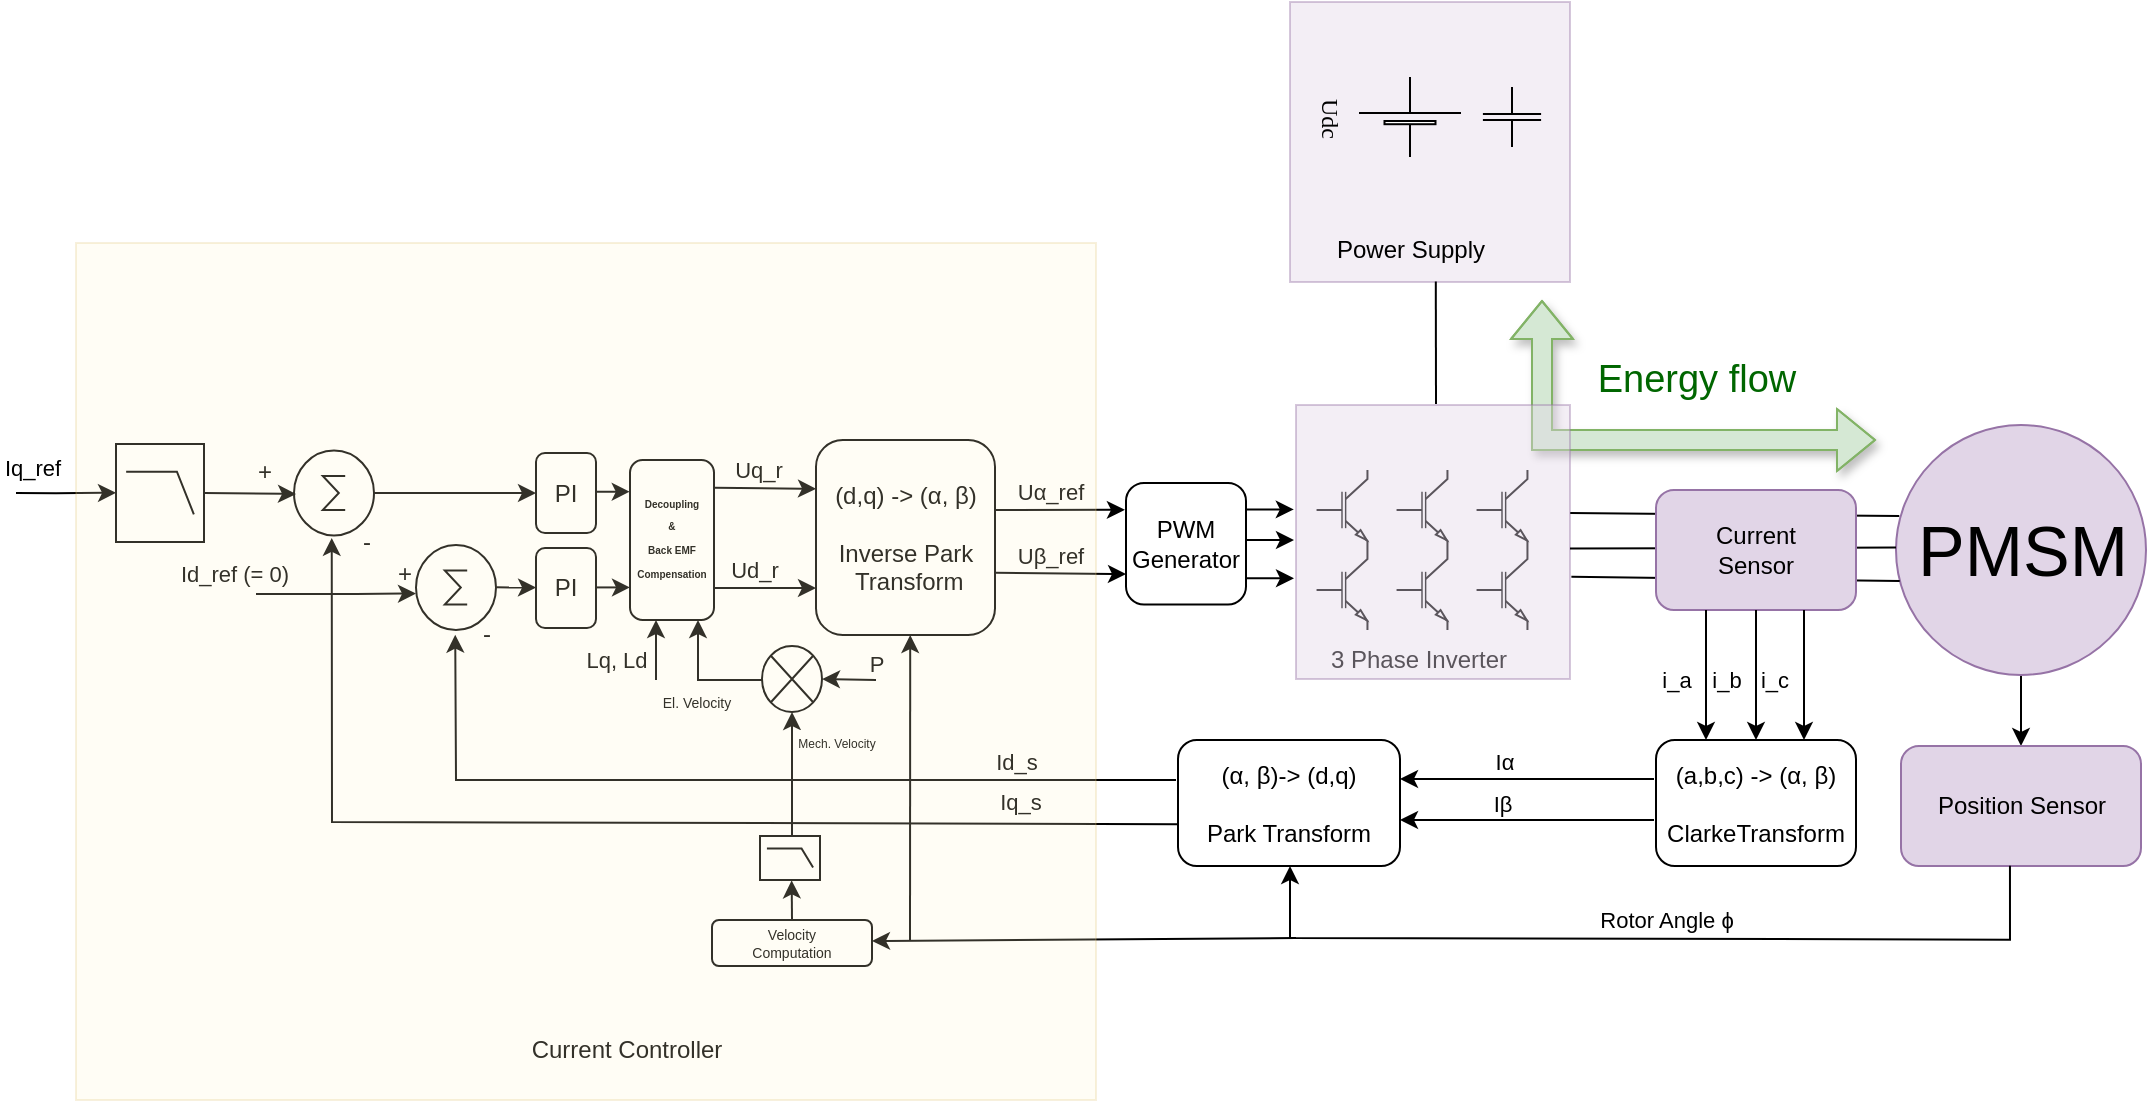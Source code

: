 <mxfile version="21.7.1" type="device">
  <diagram name="Page-1" id="7e0a89b8-554c-2b80-1dc8-d5c74ca68de4">
    <mxGraphModel dx="1221" dy="704" grid="1" gridSize="10" guides="1" tooltips="1" connect="1" arrows="1" fold="1" page="1" pageScale="1" pageWidth="1100" pageHeight="850" background="none" math="0" shadow="0">
      <root>
        <mxCell id="0" />
        <mxCell id="1" parent="0" />
        <mxCell id="mJmgIE37o_1EEMdudaHA-1" value="" style="verticalLabelPosition=bottom;shadow=0;dashed=0;align=center;html=1;verticalAlign=top;shape=mxgraph.electrical.logic_gates.lowpass_filter;" parent="1" vertex="1">
          <mxGeometry x="60" y="482" width="44" height="49" as="geometry" />
        </mxCell>
        <mxCell id="mJmgIE37o_1EEMdudaHA-68" value="" style="edgeStyle=orthogonalEdgeStyle;rounded=0;orthogonalLoop=1;jettySize=auto;html=1;" parent="1" source="mJmgIE37o_1EEMdudaHA-2" target="mJmgIE37o_1EEMdudaHA-65" edge="1">
          <mxGeometry relative="1" as="geometry" />
        </mxCell>
        <mxCell id="mJmgIE37o_1EEMdudaHA-2" value="PMSM" style="verticalLabelPosition=middle;shadow=0;dashed=0;align=center;html=1;verticalAlign=middle;strokeWidth=1;shape=ellipse;aspect=fixed;fontSize=35;fillColor=#e1d5e7;strokeColor=#9673a6;" parent="1" vertex="1">
          <mxGeometry x="950" y="472.5" width="125" height="125" as="geometry" />
        </mxCell>
        <mxCell id="mJmgIE37o_1EEMdudaHA-8" value="" style="verticalLabelPosition=bottom;shadow=0;dashed=0;align=center;html=1;verticalAlign=top;shape=mxgraph.electrical.transistors.nigbt;" parent="1" vertex="1">
          <mxGeometry x="653" y="495" width="40" height="40" as="geometry" />
        </mxCell>
        <mxCell id="mJmgIE37o_1EEMdudaHA-9" value="" style="verticalLabelPosition=bottom;shadow=0;dashed=0;align=center;html=1;verticalAlign=top;shape=mxgraph.electrical.transistors.nigbt;" parent="1" vertex="1">
          <mxGeometry x="653" y="535" width="40" height="40" as="geometry" />
        </mxCell>
        <mxCell id="mJmgIE37o_1EEMdudaHA-10" value="" style="verticalLabelPosition=bottom;shadow=0;dashed=0;align=center;html=1;verticalAlign=top;shape=mxgraph.electrical.transistors.nigbt;" parent="1" vertex="1">
          <mxGeometry x="693" y="495" width="40" height="40" as="geometry" />
        </mxCell>
        <mxCell id="mJmgIE37o_1EEMdudaHA-11" value="" style="verticalLabelPosition=bottom;shadow=0;dashed=0;align=center;html=1;verticalAlign=top;shape=mxgraph.electrical.transistors.nigbt;" parent="1" vertex="1">
          <mxGeometry x="693" y="535" width="40" height="40" as="geometry" />
        </mxCell>
        <mxCell id="mJmgIE37o_1EEMdudaHA-12" value="" style="verticalLabelPosition=bottom;shadow=0;dashed=0;align=center;html=1;verticalAlign=top;shape=mxgraph.electrical.transistors.nigbt;" parent="1" vertex="1">
          <mxGeometry x="733" y="495" width="40" height="40" as="geometry" />
        </mxCell>
        <mxCell id="mJmgIE37o_1EEMdudaHA-13" value="" style="verticalLabelPosition=bottom;shadow=0;dashed=0;align=center;html=1;verticalAlign=top;shape=mxgraph.electrical.transistors.nigbt;" parent="1" vertex="1">
          <mxGeometry x="733" y="535" width="40" height="40" as="geometry" />
        </mxCell>
        <mxCell id="mJmgIE37o_1EEMdudaHA-28" value="3 Phase Inverter" style="text;html=1;align=center;verticalAlign=middle;resizable=0;points=[];autosize=1;strokeColor=none;fillColor=none;" parent="1" vertex="1">
          <mxGeometry x="655.5" y="575" width="110" height="30" as="geometry" />
        </mxCell>
        <mxCell id="mJmgIE37o_1EEMdudaHA-31" value="Current Controller" style="text;html=1;align=center;verticalAlign=middle;resizable=0;points=[];autosize=1;strokeColor=none;fillColor=none;" parent="1" vertex="1">
          <mxGeometry x="260" y="770" width="110" height="30" as="geometry" />
        </mxCell>
        <mxCell id="mJmgIE37o_1EEMdudaHA-32" value="" style="shape=flexArrow;endArrow=classic;startArrow=classic;html=1;rounded=0;fillColor=#d5e8d4;strokeColor=#82b366;gradientColor=none;shadow=1;" parent="1" edge="1">
          <mxGeometry width="100" height="100" relative="1" as="geometry">
            <mxPoint x="940" y="480" as="sourcePoint" />
            <mxPoint x="773" y="410" as="targetPoint" />
            <Array as="points">
              <mxPoint x="773" y="480" />
            </Array>
          </mxGeometry>
        </mxCell>
        <mxCell id="mJmgIE37o_1EEMdudaHA-33" value="&lt;font color=&quot;#006600&quot; style=&quot;font-size: 19px;&quot;&gt;Energy flow&lt;br&gt;&lt;/font&gt;" style="edgeLabel;html=1;align=center;verticalAlign=middle;resizable=0;points=[];" parent="mJmgIE37o_1EEMdudaHA-32" vertex="1" connectable="0">
          <mxGeometry x="0.181" y="-3" relative="1" as="geometry">
            <mxPoint x="50" y="-27" as="offset" />
          </mxGeometry>
        </mxCell>
        <mxCell id="mJmgIE37o_1EEMdudaHA-38" value="" style="whiteSpace=wrap;html=1;aspect=fixed;fillColor=#e1d5e7;strokeColor=#9673a6;opacity=40;" parent="1" vertex="1">
          <mxGeometry x="650" y="462.5" width="137" height="137" as="geometry" />
        </mxCell>
        <mxCell id="mJmgIE37o_1EEMdudaHA-78" value="" style="edgeStyle=orthogonalEdgeStyle;rounded=0;orthogonalLoop=1;jettySize=auto;html=1;" parent="1" source="mJmgIE37o_1EEMdudaHA-39" target="mJmgIE37o_1EEMdudaHA-72" edge="1">
          <mxGeometry relative="1" as="geometry" />
        </mxCell>
        <mxCell id="mJmgIE37o_1EEMdudaHA-39" value="" style="verticalLabelPosition=bottom;shadow=0;dashed=0;align=center;html=1;verticalAlign=top;shape=mxgraph.electrical.abstract.sum;" parent="1" vertex="1">
          <mxGeometry x="149" y="485.25" width="40" height="42.5" as="geometry" />
        </mxCell>
        <mxCell id="mJmgIE37o_1EEMdudaHA-40" value="-" style="text;html=1;align=center;verticalAlign=middle;resizable=0;points=[];autosize=1;strokeColor=none;fillColor=none;" parent="1" vertex="1">
          <mxGeometry x="170" y="516.37" width="30" height="30" as="geometry" />
        </mxCell>
        <mxCell id="mJmgIE37o_1EEMdudaHA-41" value="+" style="text;html=1;align=center;verticalAlign=middle;resizable=0;points=[];autosize=1;strokeColor=none;fillColor=none;" parent="1" vertex="1">
          <mxGeometry x="119" y="481" width="30" height="30" as="geometry" />
        </mxCell>
        <mxCell id="mJmgIE37o_1EEMdudaHA-44" value="" style="verticalLabelPosition=bottom;shadow=0;dashed=0;align=center;html=1;verticalAlign=top;shape=mxgraph.electrical.abstract.sum;" parent="1" vertex="1">
          <mxGeometry x="210" y="532.5" width="40" height="42.5" as="geometry" />
        </mxCell>
        <mxCell id="mJmgIE37o_1EEMdudaHA-45" value="-" style="text;html=1;align=center;verticalAlign=middle;resizable=0;points=[];autosize=1;strokeColor=none;fillColor=none;" parent="1" vertex="1">
          <mxGeometry x="230" y="562.25" width="30" height="30" as="geometry" />
        </mxCell>
        <mxCell id="mJmgIE37o_1EEMdudaHA-46" value="+" style="text;html=1;align=center;verticalAlign=middle;resizable=0;points=[];autosize=1;strokeColor=none;fillColor=none;" parent="1" vertex="1">
          <mxGeometry x="189" y="532.25" width="30" height="30" as="geometry" />
        </mxCell>
        <mxCell id="mJmgIE37o_1EEMdudaHA-53" value="" style="endArrow=none;html=1;rounded=0;entryX=0.013;entryY=0.364;entryDx=0;entryDy=0;entryPerimeter=0;exitX=1.001;exitY=0.394;exitDx=0;exitDy=0;exitPerimeter=0;" parent="1" source="mJmgIE37o_1EEMdudaHA-38" target="mJmgIE37o_1EEMdudaHA-2" edge="1">
          <mxGeometry width="50" height="50" relative="1" as="geometry">
            <mxPoint x="770.145" y="517.51" as="sourcePoint" />
            <mxPoint x="954.5" y="517.5" as="targetPoint" />
          </mxGeometry>
        </mxCell>
        <mxCell id="mJmgIE37o_1EEMdudaHA-54" value="" style="endArrow=none;html=1;rounded=0;exitX=1;exitY=0.527;exitDx=0;exitDy=0;exitPerimeter=0;entryX=0;entryY=0.506;entryDx=0;entryDy=0;entryPerimeter=0;" parent="1" edge="1">
          <mxGeometry width="50" height="50" relative="1" as="geometry">
            <mxPoint x="787" y="534.28" as="sourcePoint" />
            <mxPoint x="950" y="533.75" as="targetPoint" />
          </mxGeometry>
        </mxCell>
        <mxCell id="mJmgIE37o_1EEMdudaHA-55" value="" style="endArrow=none;html=1;rounded=0;entryX=0.013;entryY=0.364;entryDx=0;entryDy=0;entryPerimeter=0;exitX=1.005;exitY=0.627;exitDx=0;exitDy=0;exitPerimeter=0;" parent="1" source="mJmgIE37o_1EEMdudaHA-38" edge="1">
          <mxGeometry width="50" height="50" relative="1" as="geometry">
            <mxPoint x="770.005" y="550" as="sourcePoint" />
            <mxPoint x="951.86" y="550.49" as="targetPoint" />
          </mxGeometry>
        </mxCell>
        <mxCell id="mJmgIE37o_1EEMdudaHA-56" value="&lt;div&gt;Current&lt;/div&gt;&lt;div&gt;Sensor&lt;/div&gt;" style="rounded=1;whiteSpace=wrap;html=1;fillColor=#e1d5e7;strokeColor=#9673a6;" parent="1" vertex="1">
          <mxGeometry x="830" y="505" width="100" height="60" as="geometry" />
        </mxCell>
        <mxCell id="mJmgIE37o_1EEMdudaHA-66" value="" style="edgeStyle=orthogonalEdgeStyle;rounded=0;orthogonalLoop=1;jettySize=auto;html=1;" parent="1" edge="1">
          <mxGeometry relative="1" as="geometry">
            <mxPoint x="829.0" y="649.5" as="sourcePoint" />
            <mxPoint x="702" y="649.5" as="targetPoint" />
          </mxGeometry>
        </mxCell>
        <mxCell id="mJmgIE37o_1EEMdudaHA-111" value="Iα" style="edgeLabel;html=1;align=center;verticalAlign=middle;resizable=0;points=[];" parent="mJmgIE37o_1EEMdudaHA-66" vertex="1" connectable="0">
          <mxGeometry x="0.507" y="1" relative="1" as="geometry">
            <mxPoint x="20" y="-10" as="offset" />
          </mxGeometry>
        </mxCell>
        <mxCell id="mJmgIE37o_1EEMdudaHA-60" value="&lt;div&gt;(a,b,c) -&amp;gt; (α, β)&lt;/div&gt;&lt;div&gt;&lt;br&gt;&lt;/div&gt;&lt;div&gt;ClarkeTransform&lt;br&gt;&lt;/div&gt;" style="rounded=1;whiteSpace=wrap;html=1;" parent="1" vertex="1">
          <mxGeometry x="830" y="630" width="100" height="63" as="geometry" />
        </mxCell>
        <mxCell id="mJmgIE37o_1EEMdudaHA-62" value="&lt;div&gt;(α, β)-&amp;gt; (d,q)&lt;br&gt;&lt;/div&gt;&lt;div&gt;&lt;br&gt;&lt;/div&gt;&lt;div&gt;Park Transform&lt;br&gt;&lt;/div&gt;" style="rounded=1;whiteSpace=wrap;html=1;" parent="1" vertex="1">
          <mxGeometry x="591" y="630" width="111" height="63" as="geometry" />
        </mxCell>
        <mxCell id="mJmgIE37o_1EEMdudaHA-65" value="Position Sensor" style="rounded=1;whiteSpace=wrap;html=1;fillColor=#e1d5e7;strokeColor=#9673a6;" parent="1" vertex="1">
          <mxGeometry x="952.5" y="633" width="120" height="60" as="geometry" />
        </mxCell>
        <mxCell id="mJmgIE37o_1EEMdudaHA-70" value="" style="endArrow=classic;html=1;rounded=0;exitX=0.479;exitY=0.998;exitDx=0;exitDy=0;exitPerimeter=0;" parent="1" edge="1">
          <mxGeometry width="50" height="50" relative="1" as="geometry">
            <mxPoint x="1006.98" y="692.82" as="sourcePoint" />
            <mxPoint x="647" y="693" as="targetPoint" />
            <Array as="points">
              <mxPoint x="1007" y="729.82" />
              <mxPoint x="647" y="729" />
            </Array>
          </mxGeometry>
        </mxCell>
        <mxCell id="mJmgIE37o_1EEMdudaHA-71" value="Rotor Angle ϕ" style="edgeLabel;html=1;align=center;verticalAlign=middle;resizable=0;points=[];" parent="mJmgIE37o_1EEMdudaHA-70" vertex="1" connectable="0">
          <mxGeometry x="-0.069" y="1" relative="1" as="geometry">
            <mxPoint x="-8" y="-11" as="offset" />
          </mxGeometry>
        </mxCell>
        <mxCell id="mJmgIE37o_1EEMdudaHA-72" value="PI" style="rounded=1;whiteSpace=wrap;html=1;" parent="1" vertex="1">
          <mxGeometry x="270" y="486.5" width="30" height="40" as="geometry" />
        </mxCell>
        <mxCell id="mJmgIE37o_1EEMdudaHA-73" value="&lt;div&gt;PWM&lt;/div&gt;&lt;div&gt;Generator&lt;br&gt;&lt;/div&gt;" style="rounded=1;whiteSpace=wrap;html=1;" parent="1" vertex="1">
          <mxGeometry x="565" y="501.5" width="60" height="60.75" as="geometry" />
        </mxCell>
        <mxCell id="mJmgIE37o_1EEMdudaHA-75" value="&lt;div&gt;(d,q) -&amp;gt; (α, β)&lt;/div&gt;&lt;div&gt;&lt;br&gt;&lt;/div&gt;&lt;div&gt;Inverse Park&lt;/div&gt;&lt;div&gt;&amp;nbsp;Transform&lt;br&gt;&lt;/div&gt;" style="rounded=1;whiteSpace=wrap;html=1;" parent="1" vertex="1">
          <mxGeometry x="410" y="480" width="89.5" height="97.5" as="geometry" />
        </mxCell>
        <mxCell id="mJmgIE37o_1EEMdudaHA-82" value="" style="endArrow=classic;html=1;rounded=0;exitX=1;exitY=0.5;exitDx=0;exitDy=0;exitPerimeter=0;" parent="1" source="mJmgIE37o_1EEMdudaHA-1" edge="1">
          <mxGeometry width="50" height="50" relative="1" as="geometry">
            <mxPoint x="126" y="555.25" as="sourcePoint" />
            <mxPoint x="150" y="507" as="targetPoint" />
          </mxGeometry>
        </mxCell>
        <mxCell id="mJmgIE37o_1EEMdudaHA-86" value="PI" style="rounded=1;whiteSpace=wrap;html=1;" parent="1" vertex="1">
          <mxGeometry x="270" y="534" width="30" height="40" as="geometry" />
        </mxCell>
        <mxCell id="mJmgIE37o_1EEMdudaHA-87" value="" style="endArrow=classic;html=1;rounded=0;entryX=0.85;entryY=0.938;entryDx=0;entryDy=0;entryPerimeter=0;" parent="1" edge="1">
          <mxGeometry width="50" height="50" relative="1" as="geometry">
            <mxPoint x="130" y="557" as="sourcePoint" />
            <mxPoint x="210" y="556.75" as="targetPoint" />
            <Array as="points">
              <mxPoint x="180" y="557" />
            </Array>
          </mxGeometry>
        </mxCell>
        <mxCell id="mJmgIE37o_1EEMdudaHA-88" value="Id_ref (= 0)" style="edgeLabel;html=1;align=center;verticalAlign=middle;resizable=0;points=[];" parent="mJmgIE37o_1EEMdudaHA-87" vertex="1" connectable="0">
          <mxGeometry x="0.063" relative="1" as="geometry">
            <mxPoint x="-54" y="-10" as="offset" />
          </mxGeometry>
        </mxCell>
        <mxCell id="mJmgIE37o_1EEMdudaHA-89" value="" style="endArrow=classic;html=1;rounded=0;entryX=0.001;entryY=0.495;entryDx=0;entryDy=0;entryPerimeter=0;exitX=1.008;exitY=0.498;exitDx=0;exitDy=0;exitPerimeter=0;" parent="1" source="mJmgIE37o_1EEMdudaHA-44" target="mJmgIE37o_1EEMdudaHA-86" edge="1">
          <mxGeometry width="50" height="50" relative="1" as="geometry">
            <mxPoint x="250.76" y="553.38" as="sourcePoint" />
            <mxPoint x="269.995" y="554.12" as="targetPoint" />
          </mxGeometry>
        </mxCell>
        <mxCell id="mJmgIE37o_1EEMdudaHA-90" value="Iq_s" style="endArrow=classic;html=1;rounded=0;entryX=-0.071;entryY=0.419;entryDx=0;entryDy=0;entryPerimeter=0;exitX=0.001;exitY=0.668;exitDx=0;exitDy=0;exitPerimeter=0;" parent="1" edge="1" source="mJmgIE37o_1EEMdudaHA-62">
          <mxGeometry x="-0.718" y="-11" width="50" height="50" relative="1" as="geometry">
            <mxPoint x="589.335" y="671.328" as="sourcePoint" />
            <mxPoint x="167.87" y="528.94" as="targetPoint" />
            <Array as="points">
              <mxPoint x="168" y="671" />
            </Array>
            <mxPoint as="offset" />
          </mxGeometry>
        </mxCell>
        <mxCell id="mJmgIE37o_1EEMdudaHA-94" value="" style="endArrow=classic;html=1;rounded=0;entryX=0.85;entryY=0.938;entryDx=0;entryDy=0;entryPerimeter=0;" parent="1" edge="1">
          <mxGeometry width="50" height="50" relative="1" as="geometry">
            <mxPoint x="10" y="506.49" as="sourcePoint" />
            <mxPoint x="60" y="506.37" as="targetPoint" />
            <Array as="points">
              <mxPoint x="30" y="506.62" />
            </Array>
          </mxGeometry>
        </mxCell>
        <mxCell id="mJmgIE37o_1EEMdudaHA-95" value="Iq_ref" style="edgeLabel;html=1;align=center;verticalAlign=middle;resizable=0;points=[];" parent="mJmgIE37o_1EEMdudaHA-94" vertex="1" connectable="0">
          <mxGeometry x="0.063" relative="1" as="geometry">
            <mxPoint x="-19" y="-13" as="offset" />
          </mxGeometry>
        </mxCell>
        <mxCell id="mJmgIE37o_1EEMdudaHA-96" value="" style="endArrow=classic;html=1;rounded=0;entryX=0;entryY=0.25;entryDx=0;entryDy=0;exitX=1.003;exitY=0.174;exitDx=0;exitDy=0;exitPerimeter=0;" parent="1" edge="1" target="mJmgIE37o_1EEMdudaHA-75" source="VTOaXPj6sQZwgBR6kWpB-11">
          <mxGeometry width="50" height="50" relative="1" as="geometry">
            <mxPoint x="360" y="506" as="sourcePoint" />
            <mxPoint x="409.29" y="506.362" as="targetPoint" />
          </mxGeometry>
        </mxCell>
        <mxCell id="mJmgIE37o_1EEMdudaHA-97" value="Uq_r" style="edgeLabel;html=1;align=center;verticalAlign=middle;resizable=0;points=[];" parent="mJmgIE37o_1EEMdudaHA-96" vertex="1" connectable="0">
          <mxGeometry x="-0.22" relative="1" as="geometry">
            <mxPoint x="2" y="-9" as="offset" />
          </mxGeometry>
        </mxCell>
        <mxCell id="mJmgIE37o_1EEMdudaHA-98" value="" style="endArrow=classic;html=1;rounded=0;exitX=0.997;exitY=0.486;exitDx=0;exitDy=0;exitPerimeter=0;entryX=0;entryY=0.759;entryDx=0;entryDy=0;entryPerimeter=0;" parent="1" edge="1" target="mJmgIE37o_1EEMdudaHA-75">
          <mxGeometry width="50" height="50" relative="1" as="geometry">
            <mxPoint x="355.709" y="553.98" as="sourcePoint" />
            <mxPoint x="409.0" y="553.862" as="targetPoint" />
          </mxGeometry>
        </mxCell>
        <mxCell id="mJmgIE37o_1EEMdudaHA-99" value="Ud_r" style="edgeLabel;html=1;align=center;verticalAlign=middle;resizable=0;points=[];" parent="mJmgIE37o_1EEMdudaHA-98" vertex="1" connectable="0">
          <mxGeometry x="-0.22" relative="1" as="geometry">
            <mxPoint x="2" y="-9" as="offset" />
          </mxGeometry>
        </mxCell>
        <mxCell id="mJmgIE37o_1EEMdudaHA-100" value="" style="endArrow=classic;html=1;rounded=0;exitX=0.997;exitY=0.486;exitDx=0;exitDy=0;exitPerimeter=0;entryX=-0.009;entryY=0.221;entryDx=0;entryDy=0;entryPerimeter=0;" parent="1" target="mJmgIE37o_1EEMdudaHA-73" edge="1">
          <mxGeometry width="50" height="50" relative="1" as="geometry">
            <mxPoint x="499.499" y="515.02" as="sourcePoint" />
            <mxPoint x="552.789" y="514.902" as="targetPoint" />
          </mxGeometry>
        </mxCell>
        <mxCell id="mJmgIE37o_1EEMdudaHA-101" value="Uα_ref" style="edgeLabel;html=1;align=center;verticalAlign=middle;resizable=0;points=[];" parent="mJmgIE37o_1EEMdudaHA-100" vertex="1" connectable="0">
          <mxGeometry x="-0.22" relative="1" as="geometry">
            <mxPoint x="2" y="-9" as="offset" />
          </mxGeometry>
        </mxCell>
        <mxCell id="mJmgIE37o_1EEMdudaHA-102" value="" style="endArrow=classic;html=1;rounded=0;exitX=0.997;exitY=0.486;exitDx=0;exitDy=0;exitPerimeter=0;entryX=0;entryY=0.75;entryDx=0;entryDy=0;" parent="1" edge="1" target="mJmgIE37o_1EEMdudaHA-73">
          <mxGeometry width="50" height="50" relative="1" as="geometry">
            <mxPoint x="499.499" y="546.39" as="sourcePoint" />
            <mxPoint x="549" y="546.37" as="targetPoint" />
          </mxGeometry>
        </mxCell>
        <mxCell id="mJmgIE37o_1EEMdudaHA-103" value="Uβ_ref" style="edgeLabel;html=1;align=center;verticalAlign=middle;resizable=0;points=[];" parent="mJmgIE37o_1EEMdudaHA-102" vertex="1" connectable="0">
          <mxGeometry x="-0.22" relative="1" as="geometry">
            <mxPoint x="2" y="-9" as="offset" />
          </mxGeometry>
        </mxCell>
        <mxCell id="mJmgIE37o_1EEMdudaHA-105" value="" style="edgeStyle=orthogonalEdgeStyle;rounded=0;orthogonalLoop=1;jettySize=auto;html=1;exitX=1;exitY=0.25;exitDx=0;exitDy=0;entryX=-0.008;entryY=0.395;entryDx=0;entryDy=0;entryPerimeter=0;" parent="1" edge="1">
          <mxGeometry relative="1" as="geometry">
            <mxPoint x="625" y="514.688" as="sourcePoint" />
            <mxPoint x="648.904" y="514.615" as="targetPoint" />
          </mxGeometry>
        </mxCell>
        <mxCell id="mJmgIE37o_1EEMdudaHA-108" value="" style="endArrow=classic;html=1;rounded=0;entryX=-0.013;entryY=0.503;entryDx=0;entryDy=0;entryPerimeter=0;" parent="1" target="mJmgIE37o_1EEMdudaHA-45" edge="1">
          <mxGeometry width="50" height="50" relative="1" as="geometry">
            <mxPoint x="590" y="650" as="sourcePoint" />
            <mxPoint x="230.42" y="582.94" as="targetPoint" />
            <Array as="points">
              <mxPoint x="240.55" y="650.02" />
              <mxPoint x="230" y="650" />
            </Array>
          </mxGeometry>
        </mxCell>
        <mxCell id="mJmgIE37o_1EEMdudaHA-109" value="Id_s" style="edgeLabel;html=1;align=center;verticalAlign=middle;resizable=0;points=[];" parent="mJmgIE37o_1EEMdudaHA-108" vertex="1" connectable="0">
          <mxGeometry x="0.329" y="-1" relative="1" as="geometry">
            <mxPoint x="207" y="-8" as="offset" />
          </mxGeometry>
        </mxCell>
        <mxCell id="mJmgIE37o_1EEMdudaHA-110" value="" style="edgeStyle=orthogonalEdgeStyle;rounded=0;orthogonalLoop=1;jettySize=auto;html=1;" parent="1" edge="1">
          <mxGeometry relative="1" as="geometry">
            <mxPoint x="829.0" y="670" as="sourcePoint" />
            <mxPoint x="702" y="670" as="targetPoint" />
          </mxGeometry>
        </mxCell>
        <mxCell id="mJmgIE37o_1EEMdudaHA-112" value="Iβ" style="edgeLabel;html=1;align=center;verticalAlign=middle;resizable=0;points=[];" parent="mJmgIE37o_1EEMdudaHA-110" vertex="1" connectable="0">
          <mxGeometry x="-0.556" relative="1" as="geometry">
            <mxPoint x="-48" y="-8" as="offset" />
          </mxGeometry>
        </mxCell>
        <mxCell id="mJmgIE37o_1EEMdudaHA-114" value="" style="endArrow=classic;html=1;rounded=0;" parent="1" edge="1">
          <mxGeometry width="50" height="50" relative="1" as="geometry">
            <mxPoint x="457" y="730" as="sourcePoint" />
            <mxPoint x="457.107" y="577.5" as="targetPoint" />
          </mxGeometry>
        </mxCell>
        <mxCell id="mJmgIE37o_1EEMdudaHA-115" value="" style="whiteSpace=wrap;html=1;aspect=fixed;fillColor=#e1d5e7;strokeColor=#9673a6;opacity=40;" parent="1" vertex="1">
          <mxGeometry x="647" y="261" width="140" height="140" as="geometry" />
        </mxCell>
        <mxCell id="1cb643a89b7d889d-7" value="Udc" style="verticalLabelPosition=bottom;shadow=0;dashed=0;align=center;fillColor=default;html=1;verticalAlign=top;strokeWidth=1;shape=mxgraph.electrical.miscellaneous.monocell_battery;rounded=1;comic=0;labelBackgroundColor=none;fontFamily=Verdana;fontSize=12;flipH=1;rotation=90;" parent="1" vertex="1">
          <mxGeometry x="687" y="293" width="40" height="51" as="geometry" />
        </mxCell>
        <mxCell id="mJmgIE37o_1EEMdudaHA-27" value="Power Supply" style="text;html=1;align=center;verticalAlign=middle;resizable=0;points=[];autosize=1;strokeColor=none;fillColor=none;" parent="1" vertex="1">
          <mxGeometry x="657" y="370" width="100" height="30" as="geometry" />
        </mxCell>
        <mxCell id="mJmgIE37o_1EEMdudaHA-23" value="" style="pointerEvents=1;verticalLabelPosition=bottom;shadow=0;dashed=0;align=center;html=1;verticalAlign=top;shape=mxgraph.electrical.capacitors.capacitor_1;rotation=-90;" parent="1" vertex="1">
          <mxGeometry x="743" y="303.95" width="30" height="29.09" as="geometry" />
        </mxCell>
        <mxCell id="mJmgIE37o_1EEMdudaHA-118" value="" style="endArrow=none;html=1;rounded=0;entryX=0.629;entryY=1.027;entryDx=0;entryDy=0;entryPerimeter=0;" parent="1" target="mJmgIE37o_1EEMdudaHA-27" edge="1">
          <mxGeometry width="50" height="50" relative="1" as="geometry">
            <mxPoint x="720" y="462" as="sourcePoint" />
            <mxPoint x="720" y="362" as="targetPoint" />
          </mxGeometry>
        </mxCell>
        <mxCell id="VTOaXPj6sQZwgBR6kWpB-10" value="" style="endArrow=classic;html=1;rounded=0;entryX=1;entryY=0.5;entryDx=0;entryDy=0;" edge="1" parent="1">
          <mxGeometry width="50" height="50" relative="1" as="geometry">
            <mxPoint x="650" y="729" as="sourcePoint" />
            <mxPoint x="438" y="730.5" as="targetPoint" />
          </mxGeometry>
        </mxCell>
        <mxCell id="VTOaXPj6sQZwgBR6kWpB-11" value="&lt;h3 style=&quot;font-size: 5px;&quot;&gt;&lt;font style=&quot;font-size: 5px;&quot;&gt;Decoupling&lt;/font&gt;&lt;/h3&gt;&lt;h3 style=&quot;font-size: 5px;&quot;&gt;&lt;font style=&quot;font-size: 5px;&quot;&gt;&amp;amp;&lt;/font&gt;&lt;/h3&gt;&lt;div style=&quot;font-size: 5px;&quot;&gt;&lt;h3&gt;&lt;font style=&quot;font-size: 5px;&quot;&gt;Back EMF&lt;/font&gt;&lt;/h3&gt;&lt;/div&gt;&lt;div style=&quot;font-size: 5px;&quot;&gt;&lt;h3&gt;&lt;font style=&quot;font-size: 5px;&quot;&gt;Compensation&lt;font style=&quot;font-size: 5px;&quot;&gt;&lt;br&gt;&lt;/font&gt;&lt;/font&gt;&lt;/h3&gt;&lt;/div&gt;" style="rounded=1;whiteSpace=wrap;html=1;" vertex="1" parent="1">
          <mxGeometry x="317" y="490" width="42" height="80" as="geometry" />
        </mxCell>
        <mxCell id="VTOaXPj6sQZwgBR6kWpB-12" value="" style="endArrow=classic;html=1;rounded=0;entryX=-0.003;entryY=0.198;entryDx=0;entryDy=0;entryPerimeter=0;exitX=1.012;exitY=0.484;exitDx=0;exitDy=0;exitPerimeter=0;" edge="1" parent="1" source="mJmgIE37o_1EEMdudaHA-72" target="VTOaXPj6sQZwgBR6kWpB-11">
          <mxGeometry width="50" height="50" relative="1" as="geometry">
            <mxPoint x="330" y="550" as="sourcePoint" />
            <mxPoint x="380" y="500" as="targetPoint" />
          </mxGeometry>
        </mxCell>
        <mxCell id="VTOaXPj6sQZwgBR6kWpB-13" value="" style="endArrow=classic;html=1;rounded=0;entryX=-0.003;entryY=0.198;entryDx=0;entryDy=0;entryPerimeter=0;exitX=1.012;exitY=0.484;exitDx=0;exitDy=0;exitPerimeter=0;" edge="1" parent="1">
          <mxGeometry width="50" height="50" relative="1" as="geometry">
            <mxPoint x="300" y="553.71" as="sourcePoint" />
            <mxPoint x="317" y="553.71" as="targetPoint" />
          </mxGeometry>
        </mxCell>
        <mxCell id="VTOaXPj6sQZwgBR6kWpB-14" value="" style="endArrow=classic;html=1;rounded=0;entryX=0.5;entryY=1;entryDx=0;entryDy=0;exitX=0.005;exitY=0.518;exitDx=0;exitDy=0;exitPerimeter=0;" edge="1" parent="1">
          <mxGeometry width="50" height="50" relative="1" as="geometry">
            <mxPoint x="396.15" y="600.094" as="sourcePoint" />
            <mxPoint x="351" y="570" as="targetPoint" />
            <Array as="points">
              <mxPoint x="363" y="600" />
              <mxPoint x="393" y="600" />
              <mxPoint x="351" y="600" />
            </Array>
          </mxGeometry>
        </mxCell>
        <mxCell id="VTOaXPj6sQZwgBR6kWpB-15" value="&lt;font style=&quot;font-size: 7px;&quot;&gt;El. Velocity&lt;/font&gt;" style="edgeLabel;html=1;align=center;verticalAlign=middle;resizable=0;points=[];" vertex="1" connectable="0" parent="VTOaXPj6sQZwgBR6kWpB-14">
          <mxGeometry x="0.222" y="1" relative="1" as="geometry">
            <mxPoint x="-24" y="9" as="offset" />
          </mxGeometry>
        </mxCell>
        <mxCell id="VTOaXPj6sQZwgBR6kWpB-16" value="" style="verticalLabelPosition=bottom;shadow=0;dashed=0;align=center;html=1;verticalAlign=top;shape=mxgraph.electrical.abstract.multiplier;" vertex="1" parent="1">
          <mxGeometry x="383" y="583" width="30" height="33" as="geometry" />
        </mxCell>
        <mxCell id="VTOaXPj6sQZwgBR6kWpB-18" value="" style="endArrow=classic;html=1;rounded=0;entryX=1;entryY=0.5;entryDx=0;entryDy=0;entryPerimeter=0;" edge="1" parent="1" target="VTOaXPj6sQZwgBR6kWpB-16">
          <mxGeometry width="50" height="50" relative="1" as="geometry">
            <mxPoint x="440" y="600" as="sourcePoint" />
            <mxPoint x="450" y="600" as="targetPoint" />
          </mxGeometry>
        </mxCell>
        <mxCell id="VTOaXPj6sQZwgBR6kWpB-19" value="P" style="edgeLabel;html=1;align=center;verticalAlign=middle;resizable=0;points=[];" vertex="1" connectable="0" parent="VTOaXPj6sQZwgBR6kWpB-18">
          <mxGeometry x="-0.346" y="1" relative="1" as="geometry">
            <mxPoint x="9" y="-9" as="offset" />
          </mxGeometry>
        </mxCell>
        <mxCell id="VTOaXPj6sQZwgBR6kWpB-20" value="" style="endArrow=classic;html=1;rounded=0;entryX=0.5;entryY=1;entryDx=0;entryDy=0;entryPerimeter=0;" edge="1" parent="1" target="VTOaXPj6sQZwgBR6kWpB-16">
          <mxGeometry width="50" height="50" relative="1" as="geometry">
            <mxPoint x="398" y="690" as="sourcePoint" />
            <mxPoint x="398" y="620" as="targetPoint" />
          </mxGeometry>
        </mxCell>
        <mxCell id="VTOaXPj6sQZwgBR6kWpB-23" value="&lt;div style=&quot;font-size: 10px;&quot;&gt;&lt;font style=&quot;font-size: 6px;&quot;&gt;Mech. Velocity&lt;/font&gt;&lt;/div&gt;" style="edgeLabel;html=1;align=center;verticalAlign=middle;resizable=0;points=[];" vertex="1" connectable="0" parent="VTOaXPj6sQZwgBR6kWpB-20">
          <mxGeometry x="-0.749" y="1" relative="1" as="geometry">
            <mxPoint x="23" y="-51" as="offset" />
          </mxGeometry>
        </mxCell>
        <mxCell id="VTOaXPj6sQZwgBR6kWpB-21" value="" style="endArrow=classic;html=1;rounded=0;" edge="1" parent="1">
          <mxGeometry width="50" height="50" relative="1" as="geometry">
            <mxPoint x="330" y="600" as="sourcePoint" />
            <mxPoint x="330" y="570" as="targetPoint" />
          </mxGeometry>
        </mxCell>
        <mxCell id="VTOaXPj6sQZwgBR6kWpB-22" value="Lq, Ld" style="edgeLabel;html=1;align=center;verticalAlign=middle;resizable=0;points=[];" vertex="1" connectable="0" parent="VTOaXPj6sQZwgBR6kWpB-21">
          <mxGeometry x="-0.392" relative="1" as="geometry">
            <mxPoint x="-20" y="-1" as="offset" />
          </mxGeometry>
        </mxCell>
        <mxCell id="VTOaXPj6sQZwgBR6kWpB-24" value="&lt;div style=&quot;font-size: 7px;&quot;&gt;&lt;font style=&quot;font-size: 7px;&quot;&gt;Velocity&lt;/font&gt;&lt;/div&gt;&lt;div style=&quot;font-size: 7px;&quot;&gt;&lt;font style=&quot;font-size: 7px;&quot;&gt;Computation&lt;font style=&quot;font-size: 7px;&quot;&gt;&lt;br&gt;&lt;/font&gt;&lt;/font&gt;&lt;/div&gt;" style="rounded=1;whiteSpace=wrap;html=1;" vertex="1" parent="1">
          <mxGeometry x="358" y="720" width="80" height="23" as="geometry" />
        </mxCell>
        <mxCell id="VTOaXPj6sQZwgBR6kWpB-26" value="" style="verticalLabelPosition=bottom;shadow=0;dashed=0;align=center;html=1;verticalAlign=top;shape=mxgraph.electrical.logic_gates.lowpass_filter;" vertex="1" parent="1">
          <mxGeometry x="382" y="678" width="30" height="22" as="geometry" />
        </mxCell>
        <mxCell id="VTOaXPj6sQZwgBR6kWpB-30" value="" style="endArrow=classic;html=1;rounded=0;entryX=0.528;entryY=1.008;entryDx=0;entryDy=0;entryPerimeter=0;exitX=0.5;exitY=0;exitDx=0;exitDy=0;" edge="1" parent="1" source="VTOaXPj6sQZwgBR6kWpB-24" target="VTOaXPj6sQZwgBR6kWpB-26">
          <mxGeometry width="50" height="50" relative="1" as="geometry">
            <mxPoint x="370" y="720" as="sourcePoint" />
            <mxPoint x="420" y="670" as="targetPoint" />
          </mxGeometry>
        </mxCell>
        <mxCell id="VTOaXPj6sQZwgBR6kWpB-32" value="" style="rounded=0;whiteSpace=wrap;html=1;opacity=20;fillColor=#fff2cc;strokeColor=#d6b656;" vertex="1" parent="1">
          <mxGeometry x="40" y="381.5" width="510" height="428.5" as="geometry" />
        </mxCell>
        <mxCell id="VTOaXPj6sQZwgBR6kWpB-35" value="" style="endArrow=classic;html=1;rounded=0;exitX=0.25;exitY=1;exitDx=0;exitDy=0;entryX=0.25;entryY=0;entryDx=0;entryDy=0;" edge="1" parent="1" source="mJmgIE37o_1EEMdudaHA-56" target="mJmgIE37o_1EEMdudaHA-60">
          <mxGeometry width="50" height="50" relative="1" as="geometry">
            <mxPoint x="800" y="680" as="sourcePoint" />
            <mxPoint x="850" y="630" as="targetPoint" />
          </mxGeometry>
        </mxCell>
        <mxCell id="VTOaXPj6sQZwgBR6kWpB-36" value="i_a" style="edgeLabel;html=1;align=center;verticalAlign=middle;resizable=0;points=[];" vertex="1" connectable="0" parent="VTOaXPj6sQZwgBR6kWpB-35">
          <mxGeometry x="0.371" relative="1" as="geometry">
            <mxPoint x="-15" y="-10" as="offset" />
          </mxGeometry>
        </mxCell>
        <mxCell id="VTOaXPj6sQZwgBR6kWpB-37" value="" style="endArrow=classic;html=1;rounded=0;exitX=0.25;exitY=1;exitDx=0;exitDy=0;entryX=0.25;entryY=0;entryDx=0;entryDy=0;" edge="1" parent="1">
          <mxGeometry width="50" height="50" relative="1" as="geometry">
            <mxPoint x="880" y="565" as="sourcePoint" />
            <mxPoint x="880" y="630" as="targetPoint" />
          </mxGeometry>
        </mxCell>
        <mxCell id="VTOaXPj6sQZwgBR6kWpB-38" value="i_b" style="edgeLabel;html=1;align=center;verticalAlign=middle;resizable=0;points=[];" vertex="1" connectable="0" parent="VTOaXPj6sQZwgBR6kWpB-37">
          <mxGeometry x="0.371" relative="1" as="geometry">
            <mxPoint x="-15" y="-10" as="offset" />
          </mxGeometry>
        </mxCell>
        <mxCell id="VTOaXPj6sQZwgBR6kWpB-39" value="" style="endArrow=classic;html=1;rounded=0;exitX=0.25;exitY=1;exitDx=0;exitDy=0;entryX=0.25;entryY=0;entryDx=0;entryDy=0;" edge="1" parent="1">
          <mxGeometry width="50" height="50" relative="1" as="geometry">
            <mxPoint x="904" y="565" as="sourcePoint" />
            <mxPoint x="904" y="630" as="targetPoint" />
          </mxGeometry>
        </mxCell>
        <mxCell id="VTOaXPj6sQZwgBR6kWpB-40" value="i_c" style="edgeLabel;html=1;align=center;verticalAlign=middle;resizable=0;points=[];" vertex="1" connectable="0" parent="VTOaXPj6sQZwgBR6kWpB-39">
          <mxGeometry x="0.371" relative="1" as="geometry">
            <mxPoint x="-15" y="-10" as="offset" />
          </mxGeometry>
        </mxCell>
        <mxCell id="VTOaXPj6sQZwgBR6kWpB-42" value="" style="edgeStyle=orthogonalEdgeStyle;rounded=0;orthogonalLoop=1;jettySize=auto;html=1;exitX=1;exitY=0.25;exitDx=0;exitDy=0;entryX=-0.008;entryY=0.395;entryDx=0;entryDy=0;entryPerimeter=0;" edge="1" parent="1">
          <mxGeometry relative="1" as="geometry">
            <mxPoint x="625" y="530" as="sourcePoint" />
            <mxPoint x="649" y="530" as="targetPoint" />
          </mxGeometry>
        </mxCell>
        <mxCell id="VTOaXPj6sQZwgBR6kWpB-43" value="" style="edgeStyle=orthogonalEdgeStyle;rounded=0;orthogonalLoop=1;jettySize=auto;html=1;exitX=1;exitY=0.25;exitDx=0;exitDy=0;entryX=-0.008;entryY=0.395;entryDx=0;entryDy=0;entryPerimeter=0;" edge="1" parent="1">
          <mxGeometry relative="1" as="geometry">
            <mxPoint x="625" y="549.17" as="sourcePoint" />
            <mxPoint x="649" y="549.17" as="targetPoint" />
          </mxGeometry>
        </mxCell>
      </root>
    </mxGraphModel>
  </diagram>
</mxfile>

